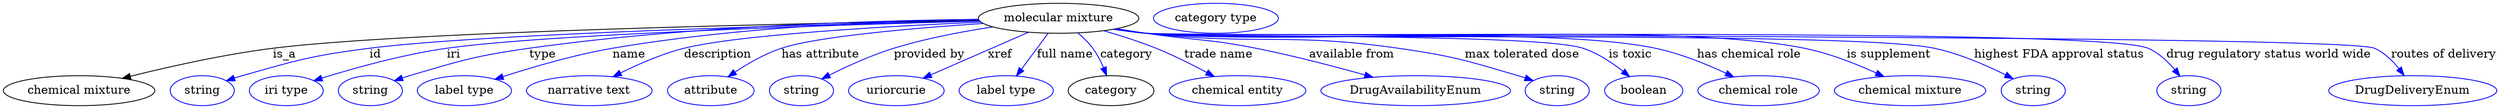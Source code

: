 digraph {
	graph [bb="0,0,2991,123"];
	node [label="\N"];
	"molecular mixture"	[height=0.5,
		label="molecular mixture",
		pos="1265,105",
		width=2.672];
	"chemical mixture"	[height=0.5,
		pos="90.992,18",
		width=2.5276];
	"molecular mixture" -> "chemical mixture"	[label=is_a,
		lp="336.99,61.5",
		pos="e,142.61,32.845 1169.3,102.57 963.56,99.156 484.46,89.241 322.99,69 264.53,61.671 198.98,46.928 152.52,35.34"];
	id	[color=blue,
		height=0.5,
		label=string,
		pos="237.99,18",
		width=1.0652];
	"molecular mixture" -> id	[color=blue,
		label=id,
		lp="445.99,61.5",
		pos="e,266.99,29.941 1169.9,102.01 983.88,97.766 577.71,86.768 438.99,69 369.99,60.162 352.92,54.984 285.99,36 282.89,35.119 279.69,34.144 \
276.5,33.12",
		style=solid];
	iri	[color=blue,
		height=0.5,
		label="iri type",
		pos="338.99,18",
		width=1.2277];
	"molecular mixture" -> iri	[color=blue,
		label=iri,
		lp="539.99,61.5",
		pos="e,372,29.995 1170.2,101.66 1000.7,97.115 652.38,86.016 531.99,69 479.45,61.574 420.63,45.112 381.89,33.099",
		style=solid];
	type	[color=blue,
		height=0.5,
		label=string,
		pos="439.99,18",
		width=1.0652];
	"molecular mixture" -> type	[color=blue,
		label=type,
		lp="646.99,61.5",
		pos="e,468.64,29.989 1168.9,103.77 1044.3,102.3 820.38,95.73 630.99,69 565.98,59.824 549.98,54.534 486.99,36 484.09,35.146 481.1,34.209 \
478.11,33.227",
		style=solid];
	name	[color=blue,
		height=0.5,
		label="label type",
		pos="552.99,18",
		width=1.5707];
	"molecular mixture" -> name	[color=blue,
		label=name,
		lp="750.99,61.5",
		pos="e,589.64,31.72 1168.8,103.7 1061.3,101.98 882.55,94.96 730.99,69 685.44,61.198 634.83,46.359 599.26,34.864",
		style=solid];
	description	[color=blue,
		height=0.5,
		label="narrative text",
		pos="702.99,18",
		width=2.0943];
	"molecular mixture" -> description	[color=blue,
		label=description,
		lp="856.49,61.5",
		pos="e,731.29,34.756 1171.8,100.44 1060.4,95.537 881,85.405 815.99,69 789.72,62.37 761.86,50.111 740.38,39.391",
		style=solid];
	"has attribute"	[color=blue,
		height=0.5,
		label=attribute,
		pos="847.99,18",
		width=1.4443];
	"molecular mixture" -> "has attribute"	[color=blue,
		label="has attribute",
		lp="978.99,61.5",
		pos="e,868.5,34.672 1174.3,98.854 1091.5,93.357 975.43,83.436 931.99,69 912.47,62.513 892.6,50.96 877.09,40.592",
		style=solid];
	"provided by"	[color=blue,
		height=0.5,
		label=string,
		pos="955.99,18",
		width=1.0652];
	"molecular mixture" -> "provided by"	[color=blue,
		label="provided by",
		lp="1109.5,61.5",
		pos="e,980.43,32.142 1185.9,94.608 1149.2,89.093 1105.4,80.829 1067,69 1040.1,60.7 1011.1,47.49 989.5,36.732",
		style=solid];
	xref	[color=blue,
		height=0.5,
		label=uriorcurie,
		pos="1070,18",
		width=1.5887];
	"molecular mixture" -> xref	[color=blue,
		label=xref,
		lp="1194.5,61.5",
		pos="e,1102.1,33.013 1228.8,88.211 1195.5,73.729 1146.4,52.289 1111.6,37.115",
		style=solid];
	"full name"	[color=blue,
		height=0.5,
		label="label type",
		pos="1202,18",
		width=1.5707];
	"molecular mixture" -> "full name"	[color=blue,
		label="full name",
		lp="1272.5,61.5",
		pos="e,1214.3,35.672 1252.3,86.915 1248.1,81.219 1243.3,74.837 1239,69 1232.9,60.846 1226.4,51.939 1220.4,43.931",
		style=solid];
	category	[height=0.5,
		pos="1328,18",
		width=1.4263];
	"molecular mixture" -> category	[color=blue,
		label=category,
		lp="1346.5,61.5",
		pos="e,1322.6,36.224 1288,87.462 1294.4,82.092 1301,75.759 1306,69 1311.2,61.966 1315.5,53.494 1318.9,45.539",
		style=solid];
	"trade name"	[color=blue,
		height=0.5,
		label="chemical entity",
		pos="1479,18",
		width=2.2748];
	"molecular mixture" -> "trade name"	[color=blue,
		label="trade name",
		lp="1456,61.5",
		pos="e,1451.2,35.075 1319.3,90.022 1339.3,84.287 1361.9,77.088 1382,69 1402.5,60.734 1424.5,49.618 1442.3,39.966",
		style=solid];
	"available from"	[color=blue,
		height=0.5,
		label=DrugAvailabilityEnum,
		pos="1693,18",
		width=3.1594];
	"molecular mixture" -> "available from"	[color=blue,
		label="available from",
		lp="1616.5,61.5",
		pos="e,1641.6,34.143 1334.4,92.518 1346.3,90.625 1358.5,88.722 1370,87 1428.1,78.303 1443.3,80.425 1501,69 1545.2,60.24 1594.4,47.378 \
1631.9,36.892",
		style=solid];
	"max tolerated dose"	[color=blue,
		height=0.5,
		label=string,
		pos="1863,18",
		width=1.0652];
	"molecular mixture" -> "max tolerated dose"	[color=blue,
		label="max tolerated dose",
		lp="1821,61.5",
		pos="e,1834.3,29.989 1332.4,92.062 1344.8,90.143 1357.8,88.348 1370,87 1503.6,72.236 1538.9,88.083 1672,69 1737,59.681 1753,54.534 1816,\
36 1818.9,35.146 1821.9,34.209 1824.9,33.227",
		style=solid];
	"is toxic"	[color=blue,
		height=0.5,
		label=boolean,
		pos="1966,18",
		width=1.2999];
	"molecular mixture" -> "is toxic"	[color=blue,
		label="is toxic",
		lp="1950,61.5",
		pos="e,1949.2,34.882 1331.5,91.937 1344.2,89.993 1357.5,88.221 1370,87 1428,81.333 1838.7,87.362 1894,69 1911.3,63.255 1928.2,51.942 \
1941.2,41.528",
		style=solid];
	"has chemical role"	[color=blue,
		height=0.5,
		label="chemical role",
		pos="2104,18",
		width=2.022];
	"molecular mixture" -> "has chemical role"	[color=blue,
		label="has chemical role",
		lp="2092.5,61.5",
		pos="e,2074.1,34.55 1331.2,91.931 1344,89.975 1357.4,88.2 1370,87 1505,74.135 1847.3,96.791 1980,69 2009.6,62.806 2041.1,49.977 2065,\
38.865",
		style=solid];
	"is supplement"	[color=blue,
		height=0.5,
		label="chemical mixture",
		pos="2286,18",
		width=2.5276];
	"molecular mixture" -> "is supplement"	[color=blue,
		label="is supplement",
		lp="2260.5,61.5",
		pos="e,2254.6,34.974 1331.2,91.863 1344,89.913 1357.4,88.158 1370,87 1544.6,70.947 1987.1,103.66 2159,69 2188.9,62.964 2220.9,50.332 \
2245.3,39.275",
		style=solid];
	"highest FDA approval status"	[color=blue,
		height=0.5,
		label=string,
		pos="2433,18",
		width=1.0652];
	"molecular mixture" -> "highest FDA approval status"	[color=blue,
		label="highest FDA approval status",
		lp="2464.5,61.5",
		pos="e,2409,32.383 1330.9,91.868 1343.8,89.904 1357.3,88.142 1370,87 1474.6,77.584 2212.3,90.884 2315,69 2345,62.602 2377,48.575 2400,\
37.001",
		style=solid];
	"drug regulatory status world wide"	[color=blue,
		height=0.5,
		label=string,
		pos="2621,18",
		width=1.0652];
	"molecular mixture" -> "drug regulatory status world wide"	[color=blue,
		label="drug regulatory status world wide",
		lp="2717,61.5",
		pos="e,2610,35.382 1330.9,91.827 1343.8,89.866 1357.3,88.117 1370,87 1436.5,81.152 2509.5,94.998 2571,69 2583.7,63.619 2594.9,53.312 \
2603.5,43.447",
		style=solid];
	"routes of delivery"	[color=blue,
		height=0.5,
		label=DrugDeliveryEnum,
		pos="2890,18",
		width=2.7984];
	"molecular mixture" -> "routes of delivery"	[color=blue,
		label="routes of delivery",
		lp="2927.5,61.5",
		pos="e,2879.5,36.351 1330.9,91.799 1343.8,89.841 1357.3,88.099 1370,87 1410.8,83.468 2806.6,85.683 2844,69 2855.7,63.796 2865.7,54.049 \
2873.4,44.534",
		style=solid];
	"named thing_category"	[color=blue,
		height=0.5,
		label="category type",
		pos="1454,105",
		width=2.0762];
}
